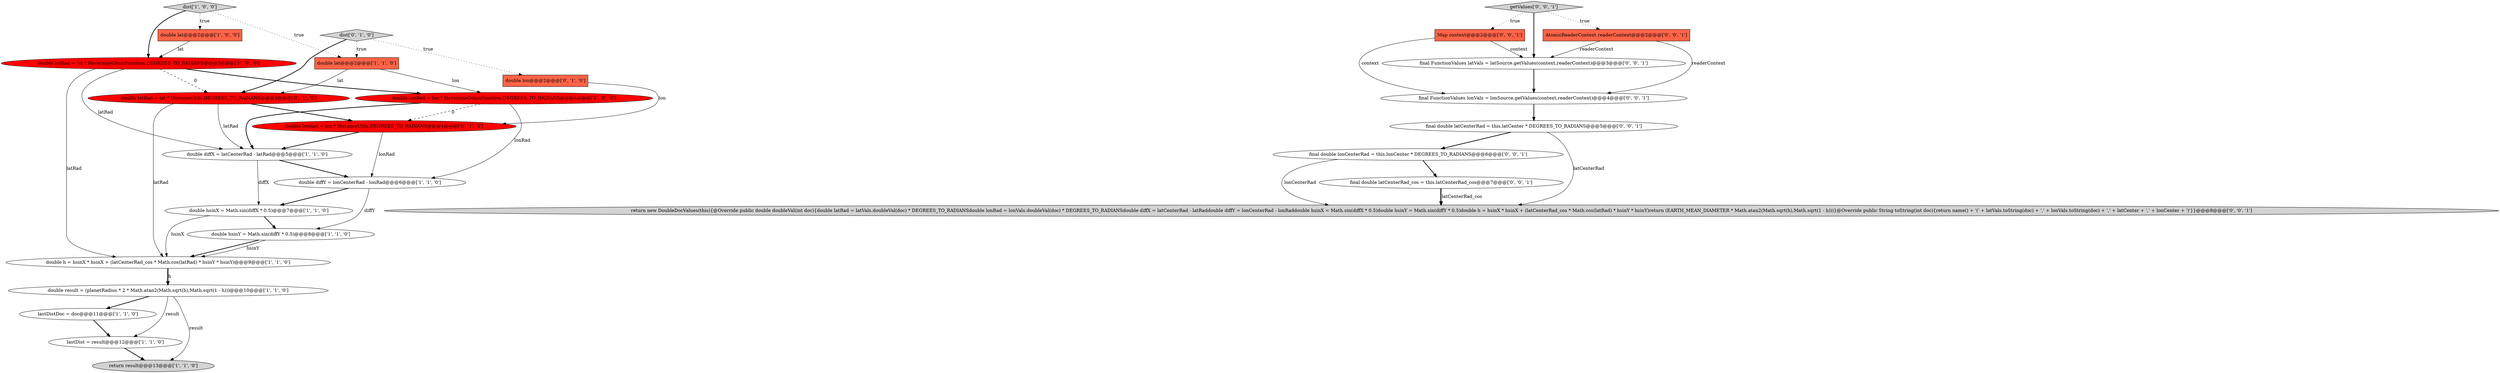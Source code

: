 digraph {
7 [style = filled, label = "double hsinX = Math.sin(diffX * 0.5)@@@7@@@['1', '1', '0']", fillcolor = white, shape = ellipse image = "AAA0AAABBB1BBB"];
17 [style = filled, label = "dist['0', '1', '0']", fillcolor = lightgray, shape = diamond image = "AAA0AAABBB2BBB"];
21 [style = filled, label = "final double lonCenterRad = this.lonCenter * DEGREES_TO_RADIANS@@@6@@@['0', '0', '1']", fillcolor = white, shape = ellipse image = "AAA0AAABBB3BBB"];
0 [style = filled, label = "lastDistDoc = doc@@@11@@@['1', '1', '0']", fillcolor = white, shape = ellipse image = "AAA0AAABBB1BBB"];
2 [style = filled, label = "return result@@@13@@@['1', '1', '0']", fillcolor = lightgray, shape = ellipse image = "AAA0AAABBB1BBB"];
20 [style = filled, label = "Map context@@@2@@@['0', '0', '1']", fillcolor = tomato, shape = box image = "AAA0AAABBB3BBB"];
3 [style = filled, label = "lastDist = result@@@12@@@['1', '1', '0']", fillcolor = white, shape = ellipse image = "AAA0AAABBB1BBB"];
12 [style = filled, label = "double hsinY = Math.sin(diffY * 0.5)@@@8@@@['1', '1', '0']", fillcolor = white, shape = ellipse image = "AAA0AAABBB1BBB"];
24 [style = filled, label = "final FunctionValues lonVals = lonSource.getValues(context,readerContext)@@@4@@@['0', '0', '1']", fillcolor = white, shape = ellipse image = "AAA0AAABBB3BBB"];
18 [style = filled, label = "final double latCenterRad_cos = this.latCenterRad_cos@@@7@@@['0', '0', '1']", fillcolor = white, shape = ellipse image = "AAA0AAABBB3BBB"];
13 [style = filled, label = "double diffX = latCenterRad - latRad@@@5@@@['1', '1', '0']", fillcolor = white, shape = ellipse image = "AAA0AAABBB1BBB"];
1 [style = filled, label = "dist['1', '0', '0']", fillcolor = lightgray, shape = diamond image = "AAA0AAABBB1BBB"];
5 [style = filled, label = "double latRad = lat * HaversineConstFunction.DEGREES_TO_RADIANS@@@3@@@['1', '0', '0']", fillcolor = red, shape = ellipse image = "AAA1AAABBB1BBB"];
6 [style = filled, label = "double diffY = lonCenterRad - lonRad@@@6@@@['1', '1', '0']", fillcolor = white, shape = ellipse image = "AAA0AAABBB1BBB"];
11 [style = filled, label = "double h = hsinX * hsinX + (latCenterRad_cos * Math.cos(latRad) * hsinY * hsinY)@@@9@@@['1', '1', '0']", fillcolor = white, shape = ellipse image = "AAA0AAABBB1BBB"];
19 [style = filled, label = "AtomicReaderContext readerContext@@@2@@@['0', '0', '1']", fillcolor = tomato, shape = box image = "AAA0AAABBB3BBB"];
26 [style = filled, label = "final double latCenterRad = this.latCenter * DEGREES_TO_RADIANS@@@5@@@['0', '0', '1']", fillcolor = white, shape = ellipse image = "AAA0AAABBB3BBB"];
15 [style = filled, label = "double lon@@@2@@@['0', '1', '0']", fillcolor = tomato, shape = box image = "AAA0AAABBB2BBB"];
9 [style = filled, label = "double result = (planetRadius * 2 * Math.atan2(Math.sqrt(h),Math.sqrt(1 - h)))@@@10@@@['1', '1', '0']", fillcolor = white, shape = ellipse image = "AAA0AAABBB1BBB"];
14 [style = filled, label = "double latRad = lat * DistanceUtils.DEGREES_TO_RADIANS@@@3@@@['0', '1', '0']", fillcolor = red, shape = ellipse image = "AAA1AAABBB2BBB"];
4 [style = filled, label = "double lat@@@2@@@['1', '0', '0']", fillcolor = tomato, shape = box image = "AAA0AAABBB1BBB"];
8 [style = filled, label = "double lat@@@2@@@['1', '1', '0']", fillcolor = tomato, shape = box image = "AAA0AAABBB1BBB"];
10 [style = filled, label = "double lonRad = lon * HaversineConstFunction.DEGREES_TO_RADIANS@@@4@@@['1', '0', '0']", fillcolor = red, shape = ellipse image = "AAA1AAABBB1BBB"];
16 [style = filled, label = "double lonRad = lon * DistanceUtils.DEGREES_TO_RADIANS@@@4@@@['0', '1', '0']", fillcolor = red, shape = ellipse image = "AAA1AAABBB2BBB"];
22 [style = filled, label = "getValues['0', '0', '1']", fillcolor = lightgray, shape = diamond image = "AAA0AAABBB3BBB"];
23 [style = filled, label = "final FunctionValues latVals = latSource.getValues(context,readerContext)@@@3@@@['0', '0', '1']", fillcolor = white, shape = ellipse image = "AAA0AAABBB3BBB"];
25 [style = filled, label = "return new DoubleDocValues(this){@Override public double doubleVal(int doc){double latRad = latVals.doubleVal(doc) * DEGREES_TO_RADIANSdouble lonRad = lonVals.doubleVal(doc) * DEGREES_TO_RADIANSdouble diffX = latCenterRad - latRaddouble diffY = lonCenterRad - lonRaddouble hsinX = Math.sin(diffX * 0.5)double hsinY = Math.sin(diffY * 0.5)double h = hsinX * hsinX + (latCenterRad_cos * Math.cos(latRad) * hsinY * hsinY)return (EARTH_MEAN_DIAMETER * Math.atan2(Math.sqrt(h),Math.sqrt(1 - h)))}@Override public String toString(int doc){return name() + '(' + latVals.toString(doc) + ',' + lonVals.toString(doc) + ',' + latCenter + ',' + lonCenter + ')'}}@@@8@@@['0', '0', '1']", fillcolor = lightgray, shape = ellipse image = "AAA0AAABBB3BBB"];
1->5 [style = bold, label=""];
0->3 [style = bold, label=""];
14->16 [style = bold, label=""];
5->10 [style = bold, label=""];
16->13 [style = bold, label=""];
5->14 [style = dashed, label="0"];
22->19 [style = dotted, label="true"];
9->0 [style = bold, label=""];
7->12 [style = bold, label=""];
15->16 [style = solid, label="lon"];
20->23 [style = solid, label="context"];
12->11 [style = bold, label=""];
9->2 [style = solid, label="result"];
10->6 [style = solid, label="lonRad"];
14->13 [style = solid, label="latRad"];
26->25 [style = solid, label="latCenterRad"];
1->4 [style = dotted, label="true"];
16->6 [style = solid, label="lonRad"];
11->9 [style = bold, label=""];
22->23 [style = bold, label=""];
21->18 [style = bold, label=""];
26->21 [style = bold, label=""];
7->11 [style = solid, label="hsinX"];
24->26 [style = bold, label=""];
17->8 [style = dotted, label="true"];
23->24 [style = bold, label=""];
17->15 [style = dotted, label="true"];
5->13 [style = solid, label="latRad"];
22->20 [style = dotted, label="true"];
8->14 [style = solid, label="lat"];
3->2 [style = bold, label=""];
8->10 [style = solid, label="lon"];
10->13 [style = bold, label=""];
17->14 [style = bold, label=""];
19->24 [style = solid, label="readerContext"];
20->24 [style = solid, label="context"];
4->5 [style = solid, label="lat"];
1->8 [style = dotted, label="true"];
18->25 [style = bold, label=""];
18->25 [style = solid, label="latCenterRad_cos"];
11->9 [style = solid, label="h"];
13->7 [style = solid, label="diffX"];
10->16 [style = dashed, label="0"];
13->6 [style = bold, label=""];
5->11 [style = solid, label="latRad"];
21->25 [style = solid, label="lonCenterRad"];
12->11 [style = solid, label="hsinY"];
9->3 [style = solid, label="result"];
6->7 [style = bold, label=""];
6->12 [style = solid, label="diffY"];
19->23 [style = solid, label="readerContext"];
14->11 [style = solid, label="latRad"];
}
